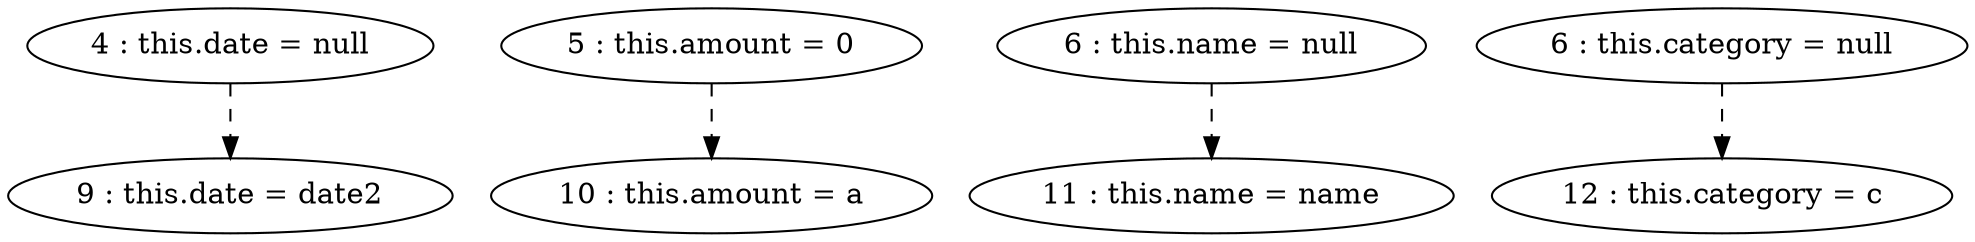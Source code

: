 digraph G {
"4 : this.date = null"
"4 : this.date = null" -> "9 : this.date = date2" [style=dashed]
"5 : this.amount = 0"
"5 : this.amount = 0" -> "10 : this.amount = a" [style=dashed]
"6 : this.name = null"
"6 : this.name = null" -> "11 : this.name = name" [style=dashed]
"6 : this.category = null"
"6 : this.category = null" -> "12 : this.category = c" [style=dashed]
"9 : this.date = date2"
"10 : this.amount = a"
"11 : this.name = name"
"12 : this.category = c"
}